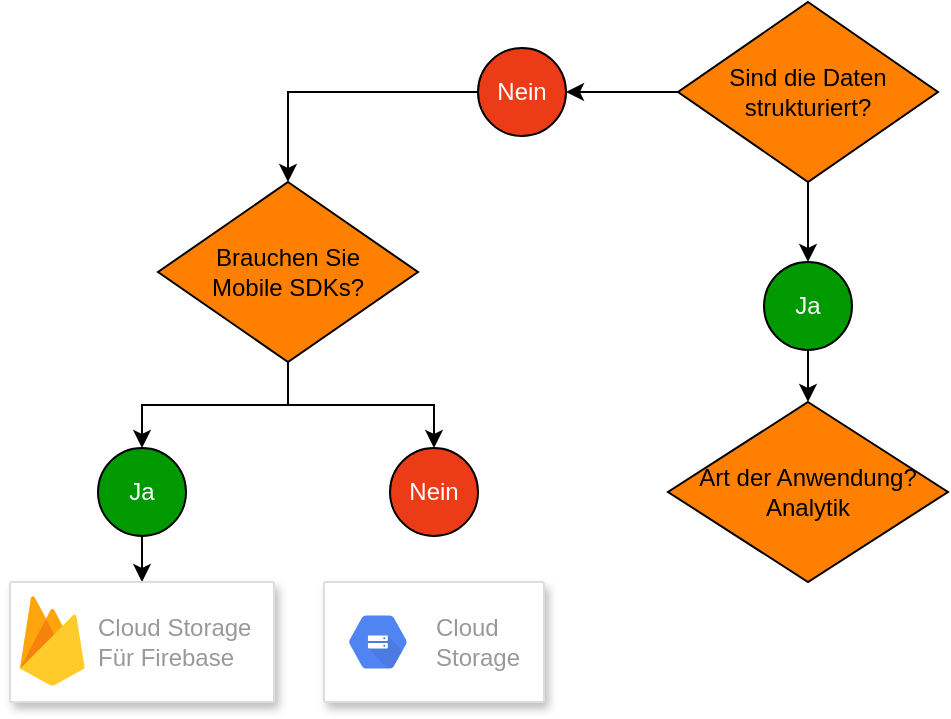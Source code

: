 <mxfile version="13.8.5" type="github">
  <diagram id="0jzu83yzt9LRqhIuGKfN" name="Page-1">
    <mxGraphModel dx="2249" dy="762" grid="1" gridSize="10" guides="1" tooltips="1" connect="1" arrows="1" fold="1" page="1" pageScale="1" pageWidth="827" pageHeight="1169" math="0" shadow="0">
      <root>
        <mxCell id="0" />
        <mxCell id="1" parent="0" />
        <mxCell id="A8WNq-k4kn0p34Sj4owe-3" style="edgeStyle=orthogonalEdgeStyle;rounded=0;orthogonalLoop=1;jettySize=auto;html=1;exitX=0.5;exitY=1;exitDx=0;exitDy=0;entryX=0.5;entryY=0;entryDx=0;entryDy=0;" edge="1" parent="1" source="A8WNq-k4kn0p34Sj4owe-1" target="A8WNq-k4kn0p34Sj4owe-2">
          <mxGeometry relative="1" as="geometry" />
        </mxCell>
        <mxCell id="A8WNq-k4kn0p34Sj4owe-8" style="edgeStyle=orthogonalEdgeStyle;rounded=0;orthogonalLoop=1;jettySize=auto;html=1;entryX=1;entryY=0.5;entryDx=0;entryDy=0;" edge="1" parent="1" source="A8WNq-k4kn0p34Sj4owe-1" target="A8WNq-k4kn0p34Sj4owe-7">
          <mxGeometry relative="1" as="geometry" />
        </mxCell>
        <mxCell id="A8WNq-k4kn0p34Sj4owe-1" value="Sind die Daten &lt;br&gt;strukturiert?" style="rhombus;whiteSpace=wrap;html=1;fillColor=#FF8000;" vertex="1" parent="1">
          <mxGeometry x="310" y="10" width="130" height="90" as="geometry" />
        </mxCell>
        <mxCell id="A8WNq-k4kn0p34Sj4owe-6" value="" style="edgeStyle=orthogonalEdgeStyle;rounded=0;orthogonalLoop=1;jettySize=auto;html=1;" edge="1" parent="1" source="A8WNq-k4kn0p34Sj4owe-2" target="A8WNq-k4kn0p34Sj4owe-4">
          <mxGeometry relative="1" as="geometry" />
        </mxCell>
        <mxCell id="A8WNq-k4kn0p34Sj4owe-2" value="&lt;font color=&quot;#ffffff&quot;&gt;Ja&lt;/font&gt;" style="ellipse;whiteSpace=wrap;html=1;aspect=fixed;fillColor=#009900;" vertex="1" parent="1">
          <mxGeometry x="353" y="140" width="44" height="44" as="geometry" />
        </mxCell>
        <mxCell id="A8WNq-k4kn0p34Sj4owe-4" value="Art der Anwendung?&lt;br&gt;Analytik" style="rhombus;whiteSpace=wrap;html=1;fillColor=#FF8000;" vertex="1" parent="1">
          <mxGeometry x="305" y="210" width="140" height="90" as="geometry" />
        </mxCell>
        <mxCell id="A8WNq-k4kn0p34Sj4owe-10" style="edgeStyle=orthogonalEdgeStyle;rounded=0;orthogonalLoop=1;jettySize=auto;html=1;entryX=0.5;entryY=0;entryDx=0;entryDy=0;" edge="1" parent="1" source="A8WNq-k4kn0p34Sj4owe-7" target="A8WNq-k4kn0p34Sj4owe-9">
          <mxGeometry relative="1" as="geometry" />
        </mxCell>
        <mxCell id="A8WNq-k4kn0p34Sj4owe-7" value="&lt;font color=&quot;#ffffff&quot;&gt;Nein&lt;/font&gt;" style="ellipse;whiteSpace=wrap;html=1;aspect=fixed;fillColor=#EB3B17;" vertex="1" parent="1">
          <mxGeometry x="210" y="33" width="44" height="44" as="geometry" />
        </mxCell>
        <mxCell id="A8WNq-k4kn0p34Sj4owe-13" style="edgeStyle=orthogonalEdgeStyle;rounded=0;orthogonalLoop=1;jettySize=auto;html=1;" edge="1" parent="1" source="A8WNq-k4kn0p34Sj4owe-9" target="A8WNq-k4kn0p34Sj4owe-12">
          <mxGeometry relative="1" as="geometry" />
        </mxCell>
        <mxCell id="A8WNq-k4kn0p34Sj4owe-14" style="edgeStyle=orthogonalEdgeStyle;rounded=0;orthogonalLoop=1;jettySize=auto;html=1;" edge="1" parent="1" source="A8WNq-k4kn0p34Sj4owe-9" target="A8WNq-k4kn0p34Sj4owe-11">
          <mxGeometry relative="1" as="geometry" />
        </mxCell>
        <mxCell id="A8WNq-k4kn0p34Sj4owe-9" value="Brauchen Sie &lt;br&gt;Mobile SDKs?" style="rhombus;whiteSpace=wrap;html=1;fillColor=#FF8000;" vertex="1" parent="1">
          <mxGeometry x="50" y="100" width="130" height="90" as="geometry" />
        </mxCell>
        <mxCell id="A8WNq-k4kn0p34Sj4owe-17" style="edgeStyle=orthogonalEdgeStyle;rounded=0;orthogonalLoop=1;jettySize=auto;html=1;entryX=0.5;entryY=0;entryDx=0;entryDy=0;" edge="1" parent="1" source="A8WNq-k4kn0p34Sj4owe-11">
          <mxGeometry relative="1" as="geometry">
            <mxPoint x="42" y="300" as="targetPoint" />
          </mxGeometry>
        </mxCell>
        <mxCell id="A8WNq-k4kn0p34Sj4owe-11" value="&lt;font color=&quot;#ffffff&quot;&gt;Ja&lt;/font&gt;" style="ellipse;whiteSpace=wrap;html=1;aspect=fixed;fillColor=#009900;" vertex="1" parent="1">
          <mxGeometry x="20" y="233" width="44" height="44" as="geometry" />
        </mxCell>
        <mxCell id="A8WNq-k4kn0p34Sj4owe-12" value="&lt;font color=&quot;#ffffff&quot;&gt;Nein&lt;/font&gt;" style="ellipse;whiteSpace=wrap;html=1;aspect=fixed;fillColor=#EB3B17;" vertex="1" parent="1">
          <mxGeometry x="166" y="233" width="44" height="44" as="geometry" />
        </mxCell>
        <mxCell id="A8WNq-k4kn0p34Sj4owe-18" value="" style="strokeColor=#dddddd;shadow=1;strokeWidth=1;rounded=1;absoluteArcSize=1;arcSize=2;fillColor=#FFFFFF;" vertex="1" parent="1">
          <mxGeometry x="133" y="300" width="110" height="60" as="geometry" />
        </mxCell>
        <mxCell id="A8WNq-k4kn0p34Sj4owe-19" value="Cloud&#xa;Storage" style="dashed=0;connectable=0;html=1;fillColor=#5184F3;strokeColor=none;shape=mxgraph.gcp2.hexIcon;prIcon=cloud_storage;part=1;labelPosition=right;verticalLabelPosition=middle;align=left;verticalAlign=middle;spacingLeft=5;fontColor=#999999;fontSize=12;" vertex="1" parent="A8WNq-k4kn0p34Sj4owe-18">
          <mxGeometry y="0.5" width="44" height="39" relative="1" as="geometry">
            <mxPoint x="5" y="-19.5" as="offset" />
          </mxGeometry>
        </mxCell>
        <mxCell id="A8WNq-k4kn0p34Sj4owe-20" value="" style="strokeColor=#dddddd;shadow=1;strokeWidth=1;rounded=1;absoluteArcSize=1;arcSize=2;fillColor=#FFFFFF;" vertex="1" parent="1">
          <mxGeometry x="-24" y="300" width="132" height="60" as="geometry" />
        </mxCell>
        <mxCell id="A8WNq-k4kn0p34Sj4owe-21" value="Cloud Storage&amp;nbsp;&lt;br&gt;Für Firebase" style="dashed=0;connectable=0;html=1;fillColor=#5184F3;strokeColor=none;shape=mxgraph.gcp2.firebase;part=1;labelPosition=right;verticalLabelPosition=middle;align=left;verticalAlign=middle;spacingLeft=5;fontColor=#999999;fontSize=12;" vertex="1" parent="A8WNq-k4kn0p34Sj4owe-20">
          <mxGeometry width="32.4" height="45" relative="1" as="geometry">
            <mxPoint x="5" y="7" as="offset" />
          </mxGeometry>
        </mxCell>
      </root>
    </mxGraphModel>
  </diagram>
</mxfile>
